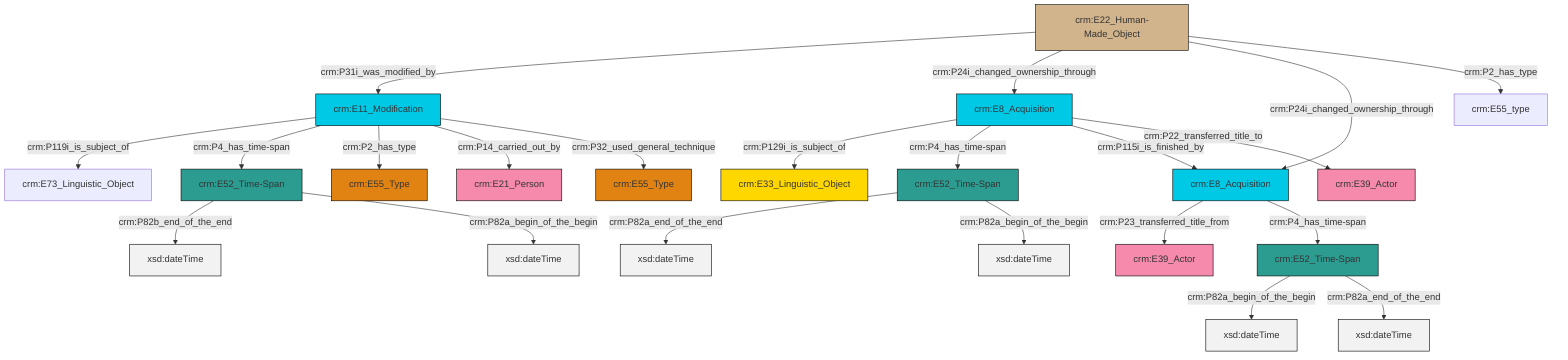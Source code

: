 graph TD
classDef Literal fill:#f2f2f2,stroke:#000000;
classDef CRM_Entity fill:#FFFFFF,stroke:#000000;
classDef Temporal_Entity fill:#00C9E6, stroke:#000000;
classDef Type fill:#E18312, stroke:#000000;
classDef Time-Span fill:#2C9C91, stroke:#000000;
classDef Appellation fill:#FFEB7F, stroke:#000000;
classDef Place fill:#008836, stroke:#000000;
classDef Persistent_Item fill:#B266B2, stroke:#000000;
classDef Conceptual_Object fill:#FFD700, stroke:#000000;
classDef Physical_Thing fill:#D2B48C, stroke:#000000;
classDef Actor fill:#f58aad, stroke:#000000;
classDef PC_Classes fill:#4ce600, stroke:#000000;
classDef Multi fill:#cccccc,stroke:#000000;

0["crm:E8_Acquisition"]:::Temporal_Entity -->|crm:P23_transferred_title_from| 1["crm:E39_Actor"]:::Actor
6["crm:E52_Time-Span"]:::Time-Span -->|crm:P82a_end_of_the_end| 7[xsd:dateTime]:::Literal
8["crm:E11_Modification"]:::Temporal_Entity -->|crm:P119i_is_subject_of| 9["crm:E73_Linguistic_Object"]:::Default
8["crm:E11_Modification"]:::Temporal_Entity -->|crm:P4_has_time-span| 2["crm:E52_Time-Span"]:::Time-Span
10["crm:E22_Human-Made_Object"]:::Physical_Thing -->|crm:P31i_was_modified_by| 8["crm:E11_Modification"]:::Temporal_Entity
13["crm:E8_Acquisition"]:::Temporal_Entity -->|crm:P129i_is_subject_of| 11["crm:E33_Linguistic_Object"]:::Conceptual_Object
13["crm:E8_Acquisition"]:::Temporal_Entity -->|crm:P4_has_time-span| 6["crm:E52_Time-Span"]:::Time-Span
8["crm:E11_Modification"]:::Temporal_Entity -->|crm:P2_has_type| 14["crm:E55_Type"]:::Type
6["crm:E52_Time-Span"]:::Time-Span -->|crm:P82a_begin_of_the_begin| 16[xsd:dateTime]:::Literal
10["crm:E22_Human-Made_Object"]:::Physical_Thing -->|crm:P24i_changed_ownership_through| 13["crm:E8_Acquisition"]:::Temporal_Entity
13["crm:E8_Acquisition"]:::Temporal_Entity -->|crm:P115i_is_finished_by| 0["crm:E8_Acquisition"]:::Temporal_Entity
13["crm:E8_Acquisition"]:::Temporal_Entity -->|crm:P22_transferred_title_to| 20["crm:E39_Actor"]:::Actor
10["crm:E22_Human-Made_Object"]:::Physical_Thing -->|crm:P24i_changed_ownership_through| 0["crm:E8_Acquisition"]:::Temporal_Entity
22["crm:E52_Time-Span"]:::Time-Span -->|crm:P82a_begin_of_the_begin| 23[xsd:dateTime]:::Literal
10["crm:E22_Human-Made_Object"]:::Physical_Thing -->|crm:P2_has_type| 4["crm:E55_type"]:::Default
2["crm:E52_Time-Span"]:::Time-Span -->|crm:P82b_end_of_the_end| 26[xsd:dateTime]:::Literal
22["crm:E52_Time-Span"]:::Time-Span -->|crm:P82a_end_of_the_end| 28[xsd:dateTime]:::Literal
0["crm:E8_Acquisition"]:::Temporal_Entity -->|crm:P4_has_time-span| 22["crm:E52_Time-Span"]:::Time-Span
8["crm:E11_Modification"]:::Temporal_Entity -->|crm:P14_carried_out_by| 18["crm:E21_Person"]:::Actor
8["crm:E11_Modification"]:::Temporal_Entity -->|crm:P32_used_general_technique| 30["crm:E55_Type"]:::Type
2["crm:E52_Time-Span"]:::Time-Span -->|crm:P82a_begin_of_the_begin| 34[xsd:dateTime]:::Literal
